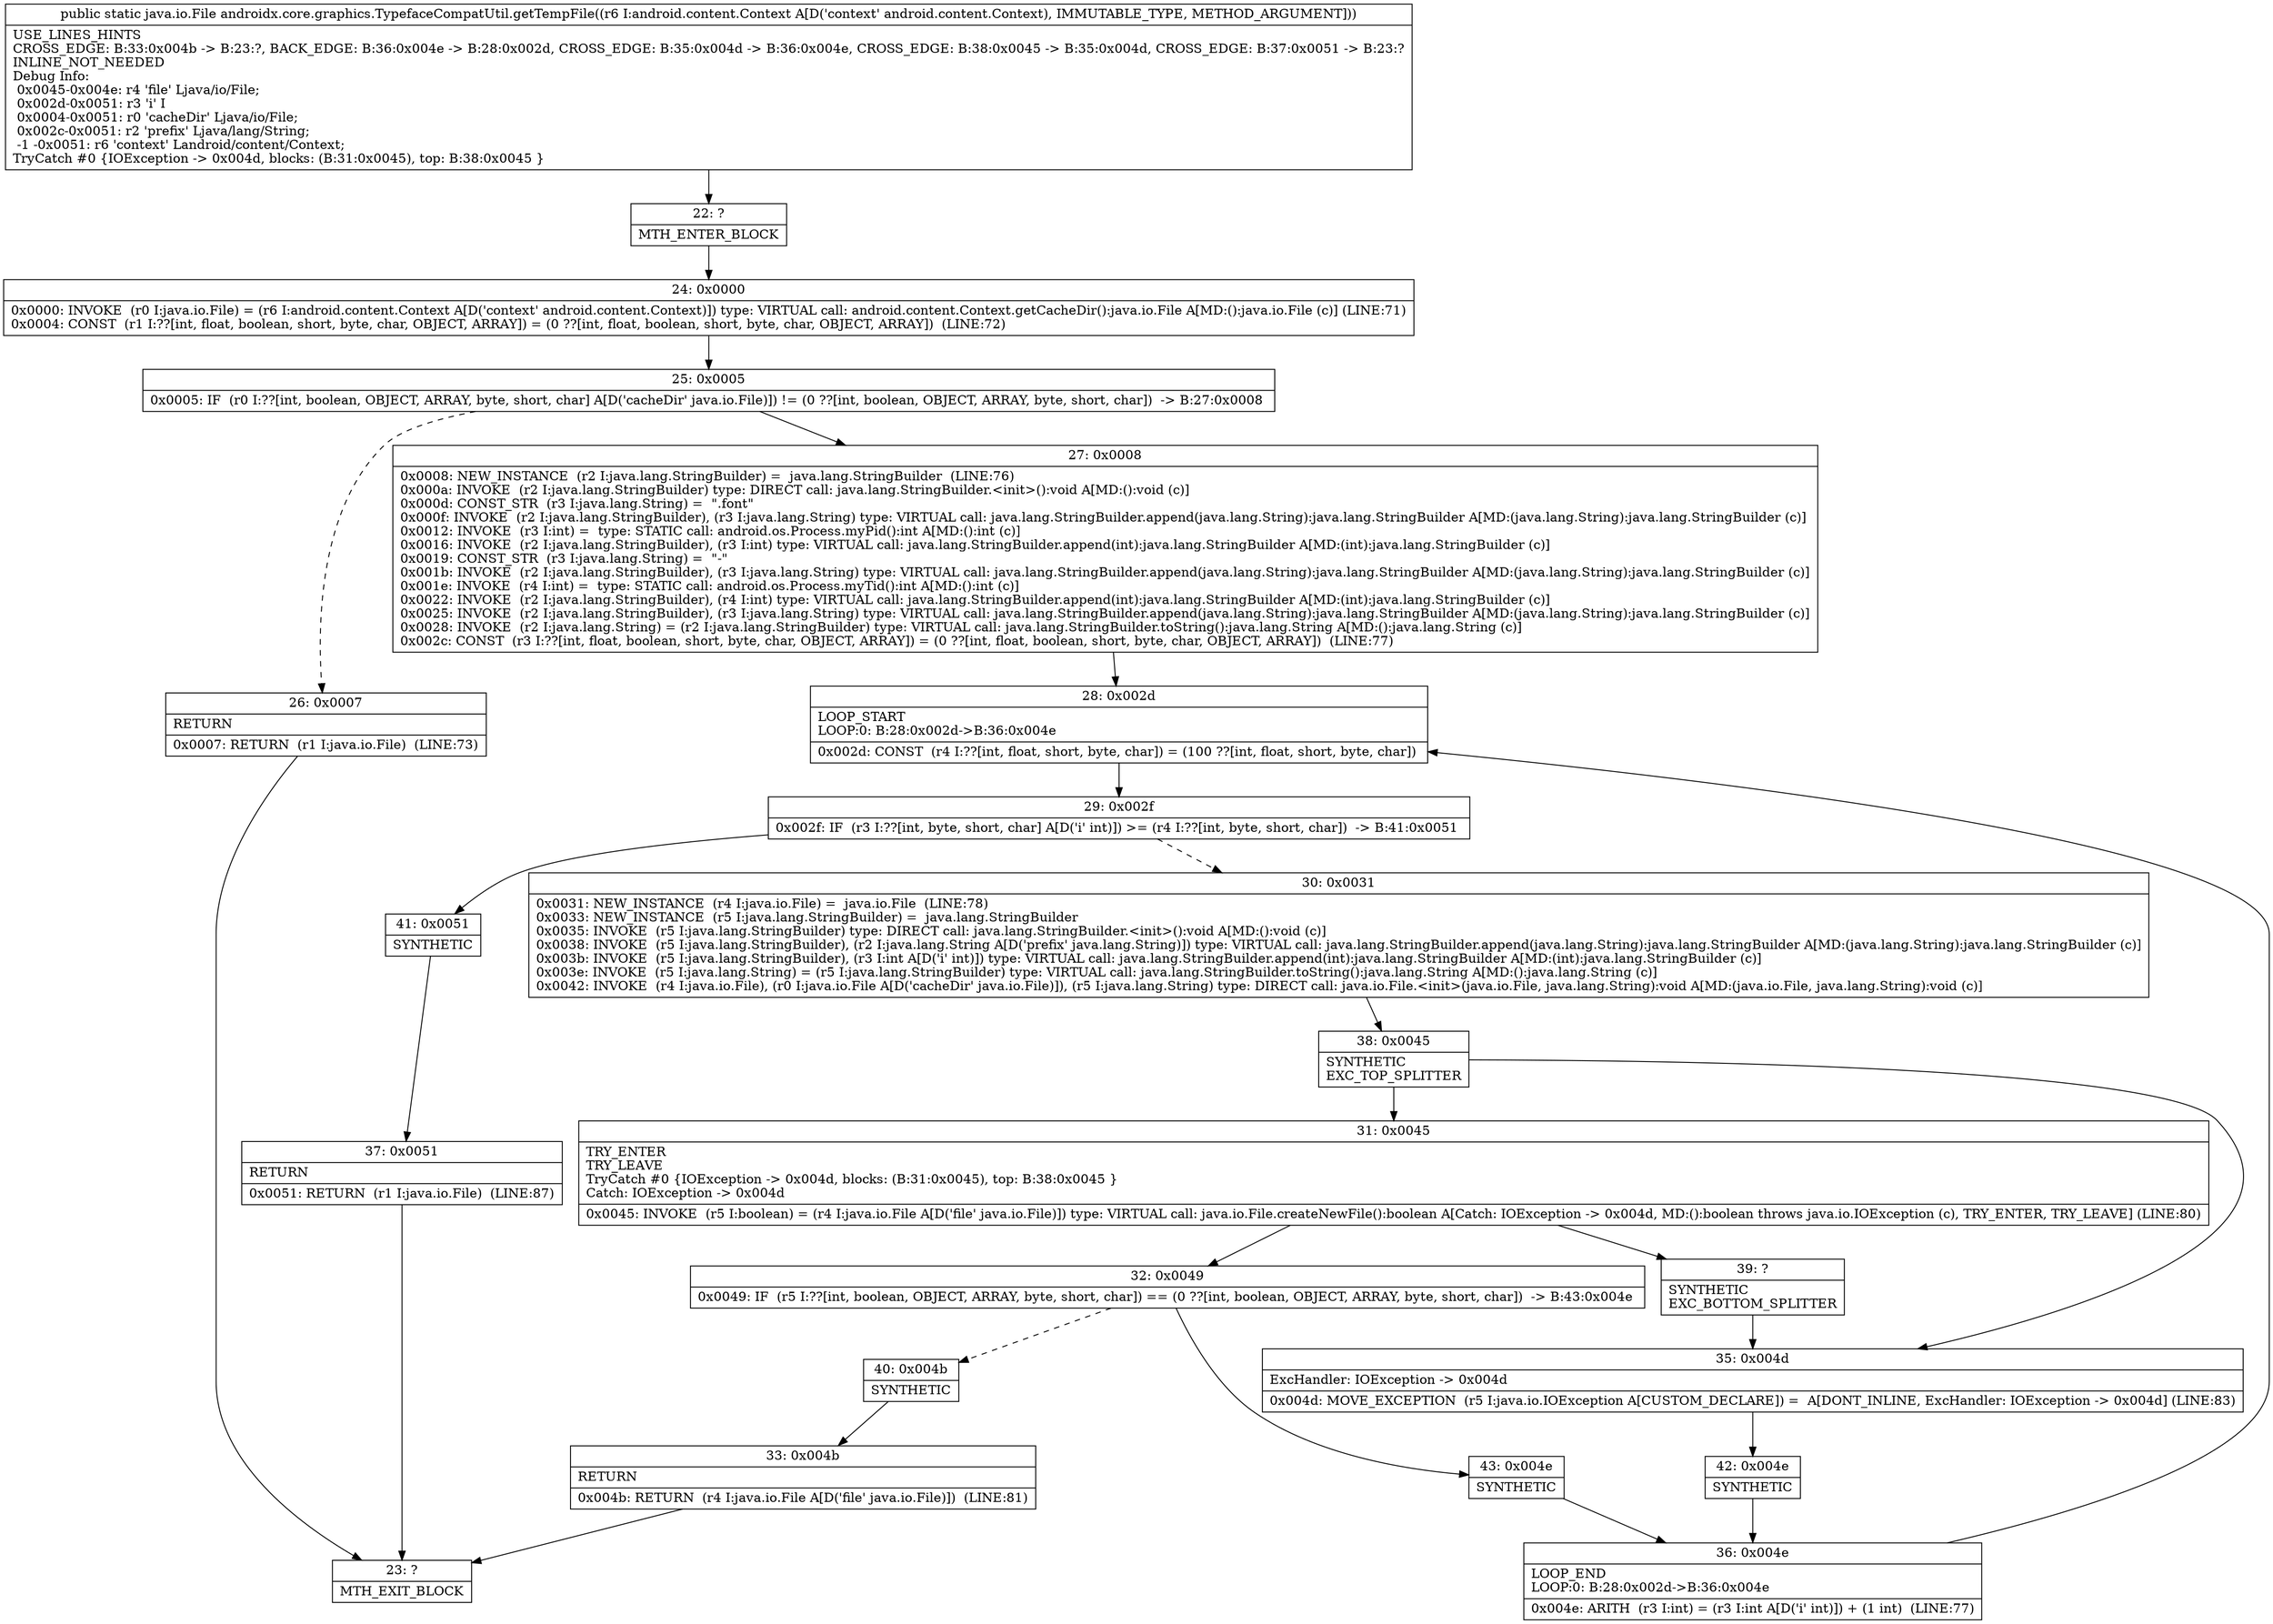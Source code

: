 digraph "CFG forandroidx.core.graphics.TypefaceCompatUtil.getTempFile(Landroid\/content\/Context;)Ljava\/io\/File;" {
Node_22 [shape=record,label="{22\:\ ?|MTH_ENTER_BLOCK\l}"];
Node_24 [shape=record,label="{24\:\ 0x0000|0x0000: INVOKE  (r0 I:java.io.File) = (r6 I:android.content.Context A[D('context' android.content.Context)]) type: VIRTUAL call: android.content.Context.getCacheDir():java.io.File A[MD:():java.io.File (c)] (LINE:71)\l0x0004: CONST  (r1 I:??[int, float, boolean, short, byte, char, OBJECT, ARRAY]) = (0 ??[int, float, boolean, short, byte, char, OBJECT, ARRAY])  (LINE:72)\l}"];
Node_25 [shape=record,label="{25\:\ 0x0005|0x0005: IF  (r0 I:??[int, boolean, OBJECT, ARRAY, byte, short, char] A[D('cacheDir' java.io.File)]) != (0 ??[int, boolean, OBJECT, ARRAY, byte, short, char])  \-\> B:27:0x0008 \l}"];
Node_26 [shape=record,label="{26\:\ 0x0007|RETURN\l|0x0007: RETURN  (r1 I:java.io.File)  (LINE:73)\l}"];
Node_23 [shape=record,label="{23\:\ ?|MTH_EXIT_BLOCK\l}"];
Node_27 [shape=record,label="{27\:\ 0x0008|0x0008: NEW_INSTANCE  (r2 I:java.lang.StringBuilder) =  java.lang.StringBuilder  (LINE:76)\l0x000a: INVOKE  (r2 I:java.lang.StringBuilder) type: DIRECT call: java.lang.StringBuilder.\<init\>():void A[MD:():void (c)]\l0x000d: CONST_STR  (r3 I:java.lang.String) =  \".font\" \l0x000f: INVOKE  (r2 I:java.lang.StringBuilder), (r3 I:java.lang.String) type: VIRTUAL call: java.lang.StringBuilder.append(java.lang.String):java.lang.StringBuilder A[MD:(java.lang.String):java.lang.StringBuilder (c)]\l0x0012: INVOKE  (r3 I:int) =  type: STATIC call: android.os.Process.myPid():int A[MD:():int (c)]\l0x0016: INVOKE  (r2 I:java.lang.StringBuilder), (r3 I:int) type: VIRTUAL call: java.lang.StringBuilder.append(int):java.lang.StringBuilder A[MD:(int):java.lang.StringBuilder (c)]\l0x0019: CONST_STR  (r3 I:java.lang.String) =  \"\-\" \l0x001b: INVOKE  (r2 I:java.lang.StringBuilder), (r3 I:java.lang.String) type: VIRTUAL call: java.lang.StringBuilder.append(java.lang.String):java.lang.StringBuilder A[MD:(java.lang.String):java.lang.StringBuilder (c)]\l0x001e: INVOKE  (r4 I:int) =  type: STATIC call: android.os.Process.myTid():int A[MD:():int (c)]\l0x0022: INVOKE  (r2 I:java.lang.StringBuilder), (r4 I:int) type: VIRTUAL call: java.lang.StringBuilder.append(int):java.lang.StringBuilder A[MD:(int):java.lang.StringBuilder (c)]\l0x0025: INVOKE  (r2 I:java.lang.StringBuilder), (r3 I:java.lang.String) type: VIRTUAL call: java.lang.StringBuilder.append(java.lang.String):java.lang.StringBuilder A[MD:(java.lang.String):java.lang.StringBuilder (c)]\l0x0028: INVOKE  (r2 I:java.lang.String) = (r2 I:java.lang.StringBuilder) type: VIRTUAL call: java.lang.StringBuilder.toString():java.lang.String A[MD:():java.lang.String (c)]\l0x002c: CONST  (r3 I:??[int, float, boolean, short, byte, char, OBJECT, ARRAY]) = (0 ??[int, float, boolean, short, byte, char, OBJECT, ARRAY])  (LINE:77)\l}"];
Node_28 [shape=record,label="{28\:\ 0x002d|LOOP_START\lLOOP:0: B:28:0x002d\-\>B:36:0x004e\l|0x002d: CONST  (r4 I:??[int, float, short, byte, char]) = (100 ??[int, float, short, byte, char]) \l}"];
Node_29 [shape=record,label="{29\:\ 0x002f|0x002f: IF  (r3 I:??[int, byte, short, char] A[D('i' int)]) \>= (r4 I:??[int, byte, short, char])  \-\> B:41:0x0051 \l}"];
Node_30 [shape=record,label="{30\:\ 0x0031|0x0031: NEW_INSTANCE  (r4 I:java.io.File) =  java.io.File  (LINE:78)\l0x0033: NEW_INSTANCE  (r5 I:java.lang.StringBuilder) =  java.lang.StringBuilder \l0x0035: INVOKE  (r5 I:java.lang.StringBuilder) type: DIRECT call: java.lang.StringBuilder.\<init\>():void A[MD:():void (c)]\l0x0038: INVOKE  (r5 I:java.lang.StringBuilder), (r2 I:java.lang.String A[D('prefix' java.lang.String)]) type: VIRTUAL call: java.lang.StringBuilder.append(java.lang.String):java.lang.StringBuilder A[MD:(java.lang.String):java.lang.StringBuilder (c)]\l0x003b: INVOKE  (r5 I:java.lang.StringBuilder), (r3 I:int A[D('i' int)]) type: VIRTUAL call: java.lang.StringBuilder.append(int):java.lang.StringBuilder A[MD:(int):java.lang.StringBuilder (c)]\l0x003e: INVOKE  (r5 I:java.lang.String) = (r5 I:java.lang.StringBuilder) type: VIRTUAL call: java.lang.StringBuilder.toString():java.lang.String A[MD:():java.lang.String (c)]\l0x0042: INVOKE  (r4 I:java.io.File), (r0 I:java.io.File A[D('cacheDir' java.io.File)]), (r5 I:java.lang.String) type: DIRECT call: java.io.File.\<init\>(java.io.File, java.lang.String):void A[MD:(java.io.File, java.lang.String):void (c)]\l}"];
Node_38 [shape=record,label="{38\:\ 0x0045|SYNTHETIC\lEXC_TOP_SPLITTER\l}"];
Node_31 [shape=record,label="{31\:\ 0x0045|TRY_ENTER\lTRY_LEAVE\lTryCatch #0 \{IOException \-\> 0x004d, blocks: (B:31:0x0045), top: B:38:0x0045 \}\lCatch: IOException \-\> 0x004d\l|0x0045: INVOKE  (r5 I:boolean) = (r4 I:java.io.File A[D('file' java.io.File)]) type: VIRTUAL call: java.io.File.createNewFile():boolean A[Catch: IOException \-\> 0x004d, MD:():boolean throws java.io.IOException (c), TRY_ENTER, TRY_LEAVE] (LINE:80)\l}"];
Node_32 [shape=record,label="{32\:\ 0x0049|0x0049: IF  (r5 I:??[int, boolean, OBJECT, ARRAY, byte, short, char]) == (0 ??[int, boolean, OBJECT, ARRAY, byte, short, char])  \-\> B:43:0x004e \l}"];
Node_40 [shape=record,label="{40\:\ 0x004b|SYNTHETIC\l}"];
Node_33 [shape=record,label="{33\:\ 0x004b|RETURN\l|0x004b: RETURN  (r4 I:java.io.File A[D('file' java.io.File)])  (LINE:81)\l}"];
Node_43 [shape=record,label="{43\:\ 0x004e|SYNTHETIC\l}"];
Node_36 [shape=record,label="{36\:\ 0x004e|LOOP_END\lLOOP:0: B:28:0x002d\-\>B:36:0x004e\l|0x004e: ARITH  (r3 I:int) = (r3 I:int A[D('i' int)]) + (1 int)  (LINE:77)\l}"];
Node_39 [shape=record,label="{39\:\ ?|SYNTHETIC\lEXC_BOTTOM_SPLITTER\l}"];
Node_35 [shape=record,label="{35\:\ 0x004d|ExcHandler: IOException \-\> 0x004d\l|0x004d: MOVE_EXCEPTION  (r5 I:java.io.IOException A[CUSTOM_DECLARE]) =  A[DONT_INLINE, ExcHandler: IOException \-\> 0x004d] (LINE:83)\l}"];
Node_42 [shape=record,label="{42\:\ 0x004e|SYNTHETIC\l}"];
Node_41 [shape=record,label="{41\:\ 0x0051|SYNTHETIC\l}"];
Node_37 [shape=record,label="{37\:\ 0x0051|RETURN\l|0x0051: RETURN  (r1 I:java.io.File)  (LINE:87)\l}"];
MethodNode[shape=record,label="{public static java.io.File androidx.core.graphics.TypefaceCompatUtil.getTempFile((r6 I:android.content.Context A[D('context' android.content.Context), IMMUTABLE_TYPE, METHOD_ARGUMENT]))  | USE_LINES_HINTS\lCROSS_EDGE: B:33:0x004b \-\> B:23:?, BACK_EDGE: B:36:0x004e \-\> B:28:0x002d, CROSS_EDGE: B:35:0x004d \-\> B:36:0x004e, CROSS_EDGE: B:38:0x0045 \-\> B:35:0x004d, CROSS_EDGE: B:37:0x0051 \-\> B:23:?\lINLINE_NOT_NEEDED\lDebug Info:\l  0x0045\-0x004e: r4 'file' Ljava\/io\/File;\l  0x002d\-0x0051: r3 'i' I\l  0x0004\-0x0051: r0 'cacheDir' Ljava\/io\/File;\l  0x002c\-0x0051: r2 'prefix' Ljava\/lang\/String;\l  \-1 \-0x0051: r6 'context' Landroid\/content\/Context;\lTryCatch #0 \{IOException \-\> 0x004d, blocks: (B:31:0x0045), top: B:38:0x0045 \}\l}"];
MethodNode -> Node_22;Node_22 -> Node_24;
Node_24 -> Node_25;
Node_25 -> Node_26[style=dashed];
Node_25 -> Node_27;
Node_26 -> Node_23;
Node_27 -> Node_28;
Node_28 -> Node_29;
Node_29 -> Node_30[style=dashed];
Node_29 -> Node_41;
Node_30 -> Node_38;
Node_38 -> Node_31;
Node_38 -> Node_35;
Node_31 -> Node_32;
Node_31 -> Node_39;
Node_32 -> Node_40[style=dashed];
Node_32 -> Node_43;
Node_40 -> Node_33;
Node_33 -> Node_23;
Node_43 -> Node_36;
Node_36 -> Node_28;
Node_39 -> Node_35;
Node_35 -> Node_42;
Node_42 -> Node_36;
Node_41 -> Node_37;
Node_37 -> Node_23;
}

